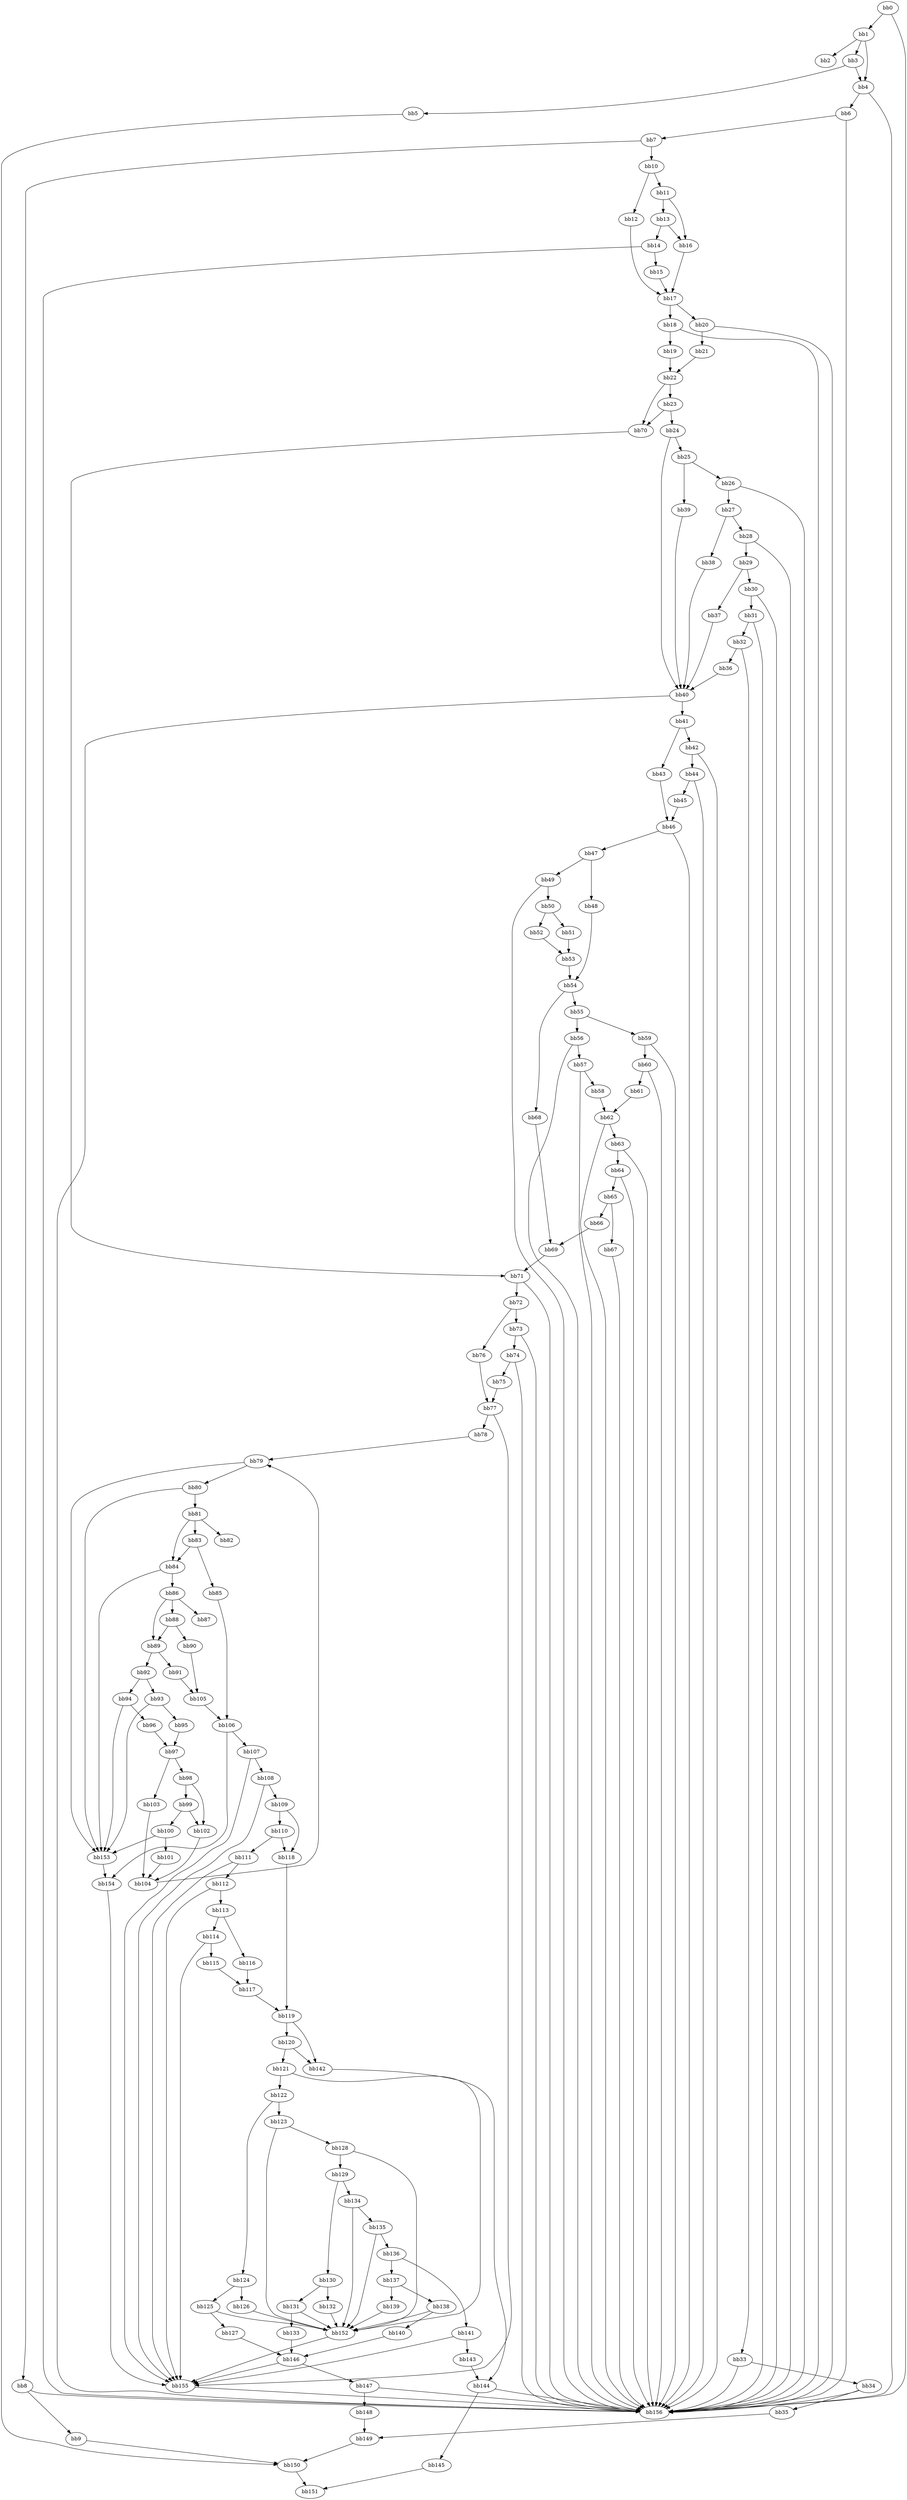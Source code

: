 digraph {
    0 [ label = "bb0\l" ]
    1 [ label = "bb1\l" ]
    2 [ label = "bb2\l" ]
    3 [ label = "bb3\l" ]
    4 [ label = "bb4\l" ]
    5 [ label = "bb5\l" ]
    6 [ label = "bb6\l" ]
    7 [ label = "bb7\l" ]
    8 [ label = "bb8\l" ]
    9 [ label = "bb9\l" ]
    10 [ label = "bb10\l" ]
    11 [ label = "bb11\l" ]
    12 [ label = "bb12\l" ]
    13 [ label = "bb13\l" ]
    14 [ label = "bb14\l" ]
    15 [ label = "bb15\l" ]
    16 [ label = "bb16\l" ]
    17 [ label = "bb17\l" ]
    18 [ label = "bb18\l" ]
    19 [ label = "bb19\l" ]
    20 [ label = "bb20\l" ]
    21 [ label = "bb21\l" ]
    22 [ label = "bb22\l" ]
    23 [ label = "bb23\l" ]
    24 [ label = "bb24\l" ]
    25 [ label = "bb25\l" ]
    26 [ label = "bb26\l" ]
    27 [ label = "bb27\l" ]
    28 [ label = "bb28\l" ]
    29 [ label = "bb29\l" ]
    30 [ label = "bb30\l" ]
    31 [ label = "bb31\l" ]
    32 [ label = "bb32\l" ]
    33 [ label = "bb33\l" ]
    34 [ label = "bb34\l" ]
    35 [ label = "bb35\l" ]
    36 [ label = "bb36\l" ]
    37 [ label = "bb37\l" ]
    38 [ label = "bb38\l" ]
    39 [ label = "bb39\l" ]
    40 [ label = "bb40\l" ]
    41 [ label = "bb41\l" ]
    42 [ label = "bb42\l" ]
    43 [ label = "bb43\l" ]
    44 [ label = "bb44\l" ]
    45 [ label = "bb45\l" ]
    46 [ label = "bb46\l" ]
    47 [ label = "bb47\l" ]
    48 [ label = "bb48\l" ]
    49 [ label = "bb49\l" ]
    50 [ label = "bb50\l" ]
    51 [ label = "bb51\l" ]
    52 [ label = "bb52\l" ]
    53 [ label = "bb53\l" ]
    54 [ label = "bb54\l" ]
    55 [ label = "bb55\l" ]
    56 [ label = "bb56\l" ]
    57 [ label = "bb57\l" ]
    58 [ label = "bb58\l" ]
    59 [ label = "bb59\l" ]
    60 [ label = "bb60\l" ]
    61 [ label = "bb61\l" ]
    62 [ label = "bb62\l" ]
    63 [ label = "bb63\l" ]
    64 [ label = "bb64\l" ]
    65 [ label = "bb65\l" ]
    66 [ label = "bb66\l" ]
    67 [ label = "bb67\l" ]
    68 [ label = "bb68\l" ]
    69 [ label = "bb69\l" ]
    70 [ label = "bb70\l" ]
    71 [ label = "bb71\l" ]
    72 [ label = "bb72\l" ]
    73 [ label = "bb73\l" ]
    74 [ label = "bb74\l" ]
    75 [ label = "bb75\l" ]
    76 [ label = "bb76\l" ]
    77 [ label = "bb77\l" ]
    78 [ label = "bb78\l" ]
    79 [ label = "bb79\l" ]
    80 [ label = "bb80\l" ]
    81 [ label = "bb81\l" ]
    82 [ label = "bb82\l" ]
    83 [ label = "bb83\l" ]
    84 [ label = "bb84\l" ]
    85 [ label = "bb85\l" ]
    86 [ label = "bb86\l" ]
    87 [ label = "bb87\l" ]
    88 [ label = "bb88\l" ]
    89 [ label = "bb89\l" ]
    90 [ label = "bb90\l" ]
    91 [ label = "bb91\l" ]
    92 [ label = "bb92\l" ]
    93 [ label = "bb93\l" ]
    94 [ label = "bb94\l" ]
    95 [ label = "bb95\l" ]
    96 [ label = "bb96\l" ]
    97 [ label = "bb97\l" ]
    98 [ label = "bb98\l" ]
    99 [ label = "bb99\l" ]
    100 [ label = "bb100\l" ]
    101 [ label = "bb101\l" ]
    102 [ label = "bb102\l" ]
    103 [ label = "bb103\l" ]
    104 [ label = "bb104\l" ]
    105 [ label = "bb105\l" ]
    106 [ label = "bb106\l" ]
    107 [ label = "bb107\l" ]
    108 [ label = "bb108\l" ]
    109 [ label = "bb109\l" ]
    110 [ label = "bb110\l" ]
    111 [ label = "bb111\l" ]
    112 [ label = "bb112\l" ]
    113 [ label = "bb113\l" ]
    114 [ label = "bb114\l" ]
    115 [ label = "bb115\l" ]
    116 [ label = "bb116\l" ]
    117 [ label = "bb117\l" ]
    118 [ label = "bb118\l" ]
    119 [ label = "bb119\l" ]
    120 [ label = "bb120\l" ]
    121 [ label = "bb121\l" ]
    122 [ label = "bb122\l" ]
    123 [ label = "bb123\l" ]
    124 [ label = "bb124\l" ]
    125 [ label = "bb125\l" ]
    126 [ label = "bb126\l" ]
    127 [ label = "bb127\l" ]
    128 [ label = "bb128\l" ]
    129 [ label = "bb129\l" ]
    130 [ label = "bb130\l" ]
    131 [ label = "bb131\l" ]
    132 [ label = "bb132\l" ]
    133 [ label = "bb133\l" ]
    134 [ label = "bb134\l" ]
    135 [ label = "bb135\l" ]
    136 [ label = "bb136\l" ]
    137 [ label = "bb137\l" ]
    138 [ label = "bb138\l" ]
    139 [ label = "bb139\l" ]
    140 [ label = "bb140\l" ]
    141 [ label = "bb141\l" ]
    142 [ label = "bb142\l" ]
    143 [ label = "bb143\l" ]
    144 [ label = "bb144\l" ]
    145 [ label = "bb145\l" ]
    146 [ label = "bb146\l" ]
    147 [ label = "bb147\l" ]
    148 [ label = "bb148\l" ]
    149 [ label = "bb149\l" ]
    150 [ label = "bb150\l" ]
    151 [ label = "bb151\l" ]
    152 [ label = "bb152\l" ]
    153 [ label = "bb153\l" ]
    154 [ label = "bb154\l" ]
    155 [ label = "bb155\l" ]
    156 [ label = "bb156\l" ]
    0 -> 1 [ ]
    0 -> 156 [ ]
    1 -> 2 [ ]
    1 -> 3 [ ]
    1 -> 4 [ ]
    3 -> 4 [ ]
    3 -> 5 [ ]
    4 -> 6 [ ]
    4 -> 156 [ ]
    5 -> 150 [ ]
    6 -> 7 [ ]
    6 -> 156 [ ]
    7 -> 8 [ ]
    7 -> 10 [ ]
    8 -> 9 [ ]
    8 -> 156 [ ]
    9 -> 150 [ ]
    10 -> 11 [ ]
    10 -> 12 [ ]
    11 -> 13 [ ]
    11 -> 16 [ ]
    12 -> 17 [ ]
    13 -> 14 [ ]
    13 -> 16 [ ]
    14 -> 15 [ ]
    14 -> 156 [ ]
    15 -> 17 [ ]
    16 -> 17 [ ]
    17 -> 18 [ ]
    17 -> 20 [ ]
    18 -> 19 [ ]
    18 -> 156 [ ]
    19 -> 22 [ ]
    20 -> 21 [ ]
    20 -> 156 [ ]
    21 -> 22 [ ]
    22 -> 23 [ ]
    22 -> 70 [ ]
    23 -> 24 [ ]
    23 -> 70 [ ]
    24 -> 25 [ ]
    24 -> 40 [ ]
    25 -> 26 [ ]
    25 -> 39 [ ]
    26 -> 27 [ ]
    26 -> 156 [ ]
    27 -> 28 [ ]
    27 -> 38 [ ]
    28 -> 29 [ ]
    28 -> 156 [ ]
    29 -> 30 [ ]
    29 -> 37 [ ]
    30 -> 31 [ ]
    30 -> 156 [ ]
    31 -> 32 [ ]
    31 -> 156 [ ]
    32 -> 33 [ ]
    32 -> 36 [ ]
    33 -> 34 [ ]
    33 -> 156 [ ]
    34 -> 35 [ ]
    34 -> 156 [ ]
    35 -> 149 [ ]
    36 -> 40 [ ]
    37 -> 40 [ ]
    38 -> 40 [ ]
    39 -> 40 [ ]
    40 -> 41 [ ]
    40 -> 156 [ ]
    41 -> 42 [ ]
    41 -> 43 [ ]
    42 -> 44 [ ]
    42 -> 156 [ ]
    43 -> 46 [ ]
    44 -> 45 [ ]
    44 -> 156 [ ]
    45 -> 46 [ ]
    46 -> 47 [ ]
    46 -> 156 [ ]
    47 -> 48 [ ]
    47 -> 49 [ ]
    48 -> 54 [ ]
    49 -> 50 [ ]
    49 -> 156 [ ]
    50 -> 51 [ ]
    50 -> 52 [ ]
    51 -> 53 [ ]
    52 -> 53 [ ]
    53 -> 54 [ ]
    54 -> 55 [ ]
    54 -> 68 [ ]
    55 -> 56 [ ]
    55 -> 59 [ ]
    56 -> 57 [ ]
    56 -> 156 [ ]
    57 -> 58 [ ]
    57 -> 156 [ ]
    58 -> 62 [ ]
    59 -> 60 [ ]
    59 -> 156 [ ]
    60 -> 61 [ ]
    60 -> 156 [ ]
    61 -> 62 [ ]
    62 -> 63 [ ]
    62 -> 156 [ ]
    63 -> 64 [ ]
    63 -> 156 [ ]
    64 -> 65 [ ]
    64 -> 156 [ ]
    65 -> 66 [ ]
    65 -> 67 [ ]
    66 -> 69 [ ]
    67 -> 156 [ ]
    68 -> 69 [ ]
    69 -> 71 [ ]
    70 -> 71 [ ]
    71 -> 72 [ ]
    71 -> 156 [ ]
    72 -> 73 [ ]
    72 -> 76 [ ]
    73 -> 74 [ ]
    73 -> 156 [ ]
    74 -> 75 [ ]
    74 -> 156 [ ]
    75 -> 77 [ ]
    76 -> 77 [ ]
    77 -> 78 [ ]
    77 -> 155 [ ]
    78 -> 79 [ ]
    79 -> 80 [ ]
    79 -> 153 [ ]
    80 -> 81 [ ]
    80 -> 153 [ ]
    81 -> 82 [ ]
    81 -> 83 [ ]
    81 -> 84 [ ]
    83 -> 84 [ ]
    83 -> 85 [ ]
    84 -> 86 [ ]
    84 -> 153 [ ]
    85 -> 106 [ ]
    86 -> 87 [ ]
    86 -> 88 [ ]
    86 -> 89 [ ]
    88 -> 89 [ ]
    88 -> 90 [ ]
    89 -> 91 [ ]
    89 -> 92 [ ]
    90 -> 105 [ ]
    91 -> 105 [ ]
    92 -> 93 [ ]
    92 -> 94 [ ]
    93 -> 95 [ ]
    93 -> 153 [ ]
    94 -> 96 [ ]
    94 -> 153 [ ]
    95 -> 97 [ ]
    96 -> 97 [ ]
    97 -> 98 [ ]
    97 -> 103 [ ]
    98 -> 99 [ ]
    98 -> 102 [ ]
    99 -> 100 [ ]
    99 -> 102 [ ]
    100 -> 101 [ ]
    100 -> 153 [ ]
    101 -> 104 [ ]
    102 -> 104 [ ]
    103 -> 104 [ ]
    104 -> 79 [ ]
    105 -> 106 [ ]
    106 -> 107 [ ]
    106 -> 154 [ ]
    107 -> 108 [ ]
    107 -> 155 [ ]
    108 -> 109 [ ]
    108 -> 155 [ ]
    109 -> 110 [ ]
    109 -> 118 [ ]
    110 -> 111 [ ]
    110 -> 118 [ ]
    111 -> 112 [ ]
    111 -> 155 [ ]
    112 -> 113 [ ]
    112 -> 155 [ ]
    113 -> 114 [ ]
    113 -> 116 [ ]
    114 -> 115 [ ]
    114 -> 155 [ ]
    115 -> 117 [ ]
    116 -> 117 [ ]
    117 -> 119 [ ]
    118 -> 119 [ ]
    119 -> 120 [ ]
    119 -> 142 [ ]
    120 -> 121 [ ]
    120 -> 142 [ ]
    121 -> 122 [ ]
    121 -> 152 [ ]
    122 -> 123 [ ]
    122 -> 124 [ ]
    123 -> 128 [ ]
    123 -> 152 [ ]
    124 -> 125 [ ]
    124 -> 126 [ ]
    125 -> 127 [ ]
    125 -> 152 [ ]
    126 -> 152 [ ]
    127 -> 146 [ ]
    128 -> 129 [ ]
    128 -> 152 [ ]
    129 -> 130 [ ]
    129 -> 134 [ ]
    130 -> 131 [ ]
    130 -> 132 [ ]
    131 -> 133 [ ]
    131 -> 152 [ ]
    132 -> 152 [ ]
    133 -> 146 [ ]
    134 -> 135 [ ]
    134 -> 152 [ ]
    135 -> 136 [ ]
    135 -> 152 [ ]
    136 -> 137 [ ]
    136 -> 141 [ ]
    137 -> 138 [ ]
    137 -> 139 [ ]
    138 -> 140 [ ]
    138 -> 152 [ ]
    139 -> 152 [ ]
    140 -> 146 [ ]
    141 -> 143 [ ]
    141 -> 155 [ ]
    142 -> 144 [ ]
    143 -> 144 [ ]
    144 -> 145 [ ]
    144 -> 156 [ ]
    145 -> 151 [ ]
    146 -> 147 [ ]
    146 -> 155 [ ]
    147 -> 148 [ ]
    147 -> 156 [ ]
    148 -> 149 [ ]
    149 -> 150 [ ]
    150 -> 151 [ ]
    152 -> 155 [ ]
    153 -> 154 [ ]
    154 -> 155 [ ]
    155 -> 156 [ ]
}

